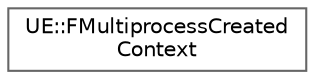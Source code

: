 digraph "Graphical Class Hierarchy"
{
 // INTERACTIVE_SVG=YES
 // LATEX_PDF_SIZE
  bgcolor="transparent";
  edge [fontname=Helvetica,fontsize=10,labelfontname=Helvetica,labelfontsize=10];
  node [fontname=Helvetica,fontsize=10,shape=box,height=0.2,width=0.4];
  rankdir="LR";
  Node0 [id="Node000000",label="UE::FMultiprocessCreated\lContext",height=0.2,width=0.4,color="grey40", fillcolor="white", style="filled",URL="$d8/d0a/structUE_1_1FMultiprocessCreatedContext.html",tooltip=" "];
}
